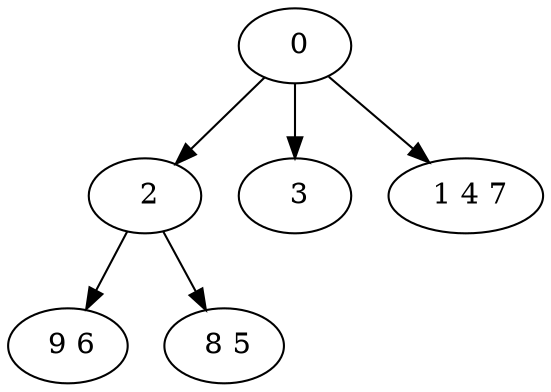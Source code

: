 digraph mytree {
" 0" -> " 2";
" 0" -> " 3";
" 0" -> " 1 4 7";
" 2" -> " 9 6";
" 2" -> " 8 5";
" 3";
" 1 4 7";
" 9 6";
" 8 5";
}
